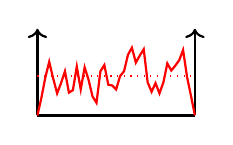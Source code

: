 \begin{tikzpicture}
\draw[thick,->] (-1,0) -- (-1,1.1);
\draw[thick,->] (1,0) -- (1,1.1);
\draw[thick] (-1,0) -- (1,0);
\draw[thick,red](-1.,0.)
  -- (-0.95,0.22)
  -- (-0.9,0.48)
  -- (-0.85,0.68)
  -- (-0.8,0.47)
  -- (-0.75,0.28)
  -- (-0.7,0.41)
  -- (-0.65,0.56)
  -- (-0.6,0.29)
  -- (-0.55,0.32)
  -- (-0.5,0.62)
  -- (-0.45,0.33)
  -- (-0.4,0.61)
  -- (-0.35,0.45)
  -- (-0.3,0.24)
  -- (-0.25,0.16)
  -- (-0.2,0.56)
  -- (-0.15,0.64)
  -- (-0.1,0.39)
  -- (-0.05,0.38)
  -- (0,0.33)
  -- (0.05,0.5)
  -- (0.1,0.56)
  -- (0.15,0.77)
  -- (0.2,0.86)
  -- (0.25,0.67)
  -- (0.3,0.76)
  -- (0.35,0.84)
  -- (0.4,0.42)
  -- (0.45,0.3)
  -- (0.5,0.41)
  -- (0.55,0.28)
  -- (0.6,0.42)
  -- (0.65,0.66)
  -- (0.7,0.57)
  -- (0.75,0.63)
  -- (0.8,0.7)
  -- (0.85,0.83)
  -- (0.9,0.49)
  -- (0.95,0.25)
  -- (1.,0.);
\draw[dotted,red] (-1,0.5) -- (1.,0.5);
\end{tikzpicture}
